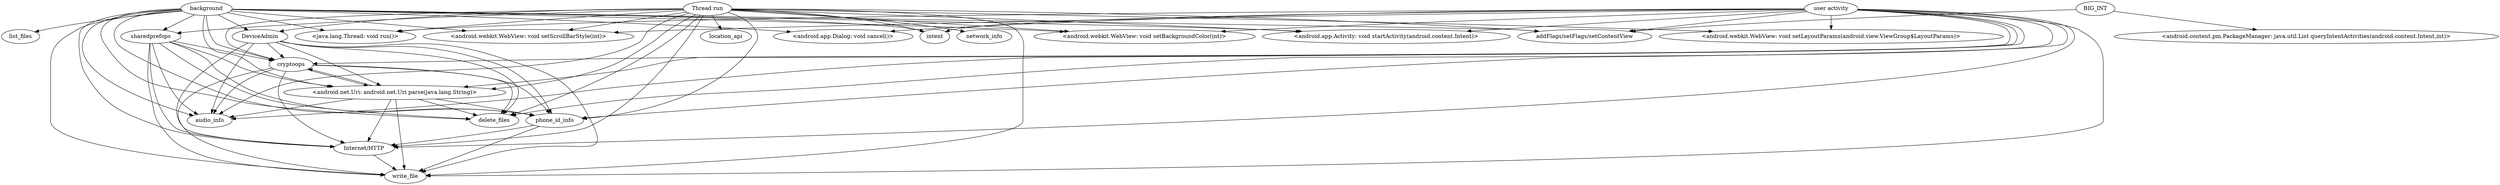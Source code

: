 strict digraph  {
	graph ["graph"="{}"];
	intent	 [domain=library,
		type=merged];
	list_files	 [domain=library,
		type=merged];
	audio_info	 [domain=library,
		type=merged];
	cryptoops	 [domain=library,
		type=merged];
	delete_files	 [domain=library,
		type=merged];
	cryptoops -> delete_files	 [deps="DATAFLOW-CALL-CALL-DATAFLOW-CALL-CALL-CALL-CALL",
		type=DEP];
	write_file	 [domain=library,
		type=merged];
	cryptoops -> write_file	 [deps="DATAFLOW-CALL-CALL-DATAFLOW-CALL-DATAFLOW-DATAFLOW",
		type=DEP];
	"<android.net.Uri: android.net.Uri parse(java.lang.String)>"	 [domain=library,
		type=SENSITIVE_METHOD];
	cryptoops -> "<android.net.Uri: android.net.Uri parse(java.lang.String)>"	 [deps="DATAFLOW-CALL-CALL-DATAFLOW-CALL-CALL",
		type=DEP];
	cryptoops -> audio_info	 [deps="DATAFLOW-CALL-CALL-DATAFLOW-CALL-CALL",
		type=DEP];
	phone_id_info	 [domain=library,
		type=merged];
	cryptoops -> phone_id_info	 [deps="DATAFLOW-CALL-CALL-DATAFLOW-CALL",
		type=DEP];
	"Internet/HTTP"	 [domain=library,
		type=merged];
	cryptoops -> "Internet/HTTP"	 [deps="DATAFLOW-CALL-CALL-DATAFLOW-CALL-DATAFLOW",
		type=DEP];
	sharedprefops	 [domain=library,
		type=merged];
	sharedprefops -> "<android.net.Uri: android.net.Uri parse(java.lang.String)>"	 [deps="DATAFLOW-CALL-DATAFLOW-CALL-CALL",
		type=DEP];
	sharedprefops -> delete_files	 [deps="DATAFLOW-CALL-DATAFLOW-CALL-CALL-CALL-CALL",
		type=DEP];
	sharedprefops -> write_file	 [deps="CALL-DATAFLOW-DATAFLOW",
		type=DEP];
	sharedprefops -> cryptoops	 [deps="DATAFLOW-CALL-DATAFLOW-CALL-CALL-CALL-CALL-CALL",
		type=DEP];
	sharedprefops -> audio_info	 [deps="DATAFLOW-CALL-DATAFLOW-CALL-CALL",
		type=DEP];
	sharedprefops -> phone_id_info	 [deps="DATAFLOW-CALL-DATAFLOW-CALL",
		type=DEP];
	sharedprefops -> "Internet/HTTP"	 [deps="CALL-DATAFLOW",
		type=DEP];
	BIG_INT	 [domain=library,
		type=CONST_INT];
	"<android.content.pm.PackageManager: java.util.List queryIntentActivities(android.content.Intent,int)>"	 [domain=library,
		type=SENSITIVE_METHOD];
	BIG_INT -> "<android.content.pm.PackageManager: java.util.List queryIntentActivities(android.content.Intent,int)>"	 [deps=DATAFLOW,
		type=DEP];
	"addFlags/setFlags/setContentView"	 [domain=library,
		type=merged];
	BIG_INT -> "addFlags/setFlags/setContentView"	 [deps=DATAFLOW,
		type=DEP];
	"<android.net.Uri: android.net.Uri parse(java.lang.String)>" -> delete_files	 [deps="DATAFLOW-CALL-DATAFLOW-CALL-CALL-CALL-CALL",
		type=DEP];
	"<android.net.Uri: android.net.Uri parse(java.lang.String)>" -> write_file	 [deps="DATAFLOW-CALL-DATAFLOW-CALL-DATAFLOW-DATAFLOW",
		type=DEP];
	"<android.net.Uri: android.net.Uri parse(java.lang.String)>" -> cryptoops	 [deps="DATAFLOW-CALL-DATAFLOW-CALL-CALL-CALL-CALL-CALL",
		type=DEP];
	"<android.net.Uri: android.net.Uri parse(java.lang.String)>" -> audio_info	 [deps="DATAFLOW-CALL-DATAFLOW-CALL-CALL",
		type=DEP];
	"<android.net.Uri: android.net.Uri parse(java.lang.String)>" -> phone_id_info	 [deps="DATAFLOW-CALL-DATAFLOW-CALL",
		type=DEP];
	"<android.net.Uri: android.net.Uri parse(java.lang.String)>" -> "Internet/HTTP"	 [deps="DATAFLOW-CALL-DATAFLOW-CALL-DATAFLOW",
		type=DEP];
	"<android.webkit.WebView: void setBackgroundColor(int)>"	 [domain=library,
		type=SENSITIVE_METHOD];
	"<android.app.Activity: void startActivity(android.content.Intent)>"	 [domain=library,
		type=SENSITIVE_METHOD];
	"<android.app.Dialog: void cancel()>"	 [domain=library,
		type=SENSITIVE_METHOD];
	DeviceAdmin	 [domain=library,
		type=merged];
	DeviceAdmin -> "<android.net.Uri: android.net.Uri parse(java.lang.String)>"	 [deps="FROM_SENSITIVE_PARENT_TO_SENSITIVE_API-CALL-CALL-DATAFLOW-CALL-CALL",
		type=DEP];
	DeviceAdmin -> delete_files	 [deps="FROM_SENSITIVE_PARENT_TO_SENSITIVE_API-CALL-CALL-DATAFLOW-CALL-CALL-CALL-CALL",
		type=DEP];
	DeviceAdmin -> write_file	 [deps="FROM_SENSITIVE_PARENT_TO_SENSITIVE_API-CALL-CALL-DATAFLOW-CALL-DATAFLOW-DATAFLOW",
		type=DEP];
	DeviceAdmin -> cryptoops	 [deps="FROM_SENSITIVE_PARENT_TO_SENSITIVE_API-CALL-CALL-DATAFLOW-CALL-CALL-CALL-CALL-CALL",
		type=DEP];
	DeviceAdmin -> audio_info	 [deps="FROM_SENSITIVE_PARENT_TO_SENSITIVE_API-CALL-CALL-DATAFLOW-CALL-CALL",
		type=DEP];
	DeviceAdmin -> phone_id_info	 [deps="FROM_SENSITIVE_PARENT_TO_SENSITIVE_API-CALL-CALL-DATAFLOW-CALL",
		type=DEP];
	DeviceAdmin -> "Internet/HTTP"	 [deps="FROM_SENSITIVE_PARENT_TO_SENSITIVE_API-CALL-CALL-DATAFLOW-CALL-DATAFLOW",
		type=DEP];
	"Internet/HTTP" -> write_file	 [deps=DATAFLOW,
		type=DEP];
	"<java.lang.Thread: void run()>"	 [domain=library,
		type=SENSITIVE_METHOD];
	"<android.webkit.WebView: void setScrollBarStyle(int)>"	 [domain=library,
		type=SENSITIVE_METHOD];
	location_api	 [domain=library,
		type=merged];
	network_info	 [domain=library,
		type=merged];
	"<android.webkit.WebView: void setLayoutParams(android.view.ViewGroup$LayoutParams)>"	 [domain=library,
		type=SENSITIVE_METHOD];
	phone_id_info -> "Internet/HTTP"	 [deps=DATAFLOW,
		type=DEP];
	phone_id_info -> write_file	 [deps="DATAFLOW-DATAFLOW",
		type=DEP];
	background	 [domain=library,
		type=entrypoint];
	background -> "<android.app.Dialog: void cancel()>"	 [deps=FROM_SENSITIVE_PARENT_TO_SENSITIVE_API,
		type=DEP];
	background -> "<android.net.Uri: android.net.Uri parse(java.lang.String)>"	 [deps="DATAFLOW-CALL-DATAFLOW-CALL-CALL",
		type=DEP];
	background -> "<android.webkit.WebView: void setScrollBarStyle(int)>"	 [deps="FROM_SENSITIVE_PARENT_TO_SENSITIVE_API-CALL-CALL",
		type=DEP];
	background -> "<android.webkit.WebView: void setBackgroundColor(int)>"	 [deps="FROM_SENSITIVE_PARENT_TO_SENSITIVE_API-CALL-CALL",
		type=DEP];
	background -> delete_files	 [deps="DATAFLOW-CALL-DATAFLOW-CALL-CALL-CALL-CALL",
		type=DEP];
	background -> write_file	 [deps="DATAFLOW-CALL-DATAFLOW-CALL-DATAFLOW-DATAFLOW",
		type=DEP];
	background -> cryptoops	 [deps="DATAFLOW-CALL-DATAFLOW-CALL-CALL-CALL-CALL-CALL",
		type=DEP];
	background -> audio_info	 [deps="DATAFLOW-CALL-DATAFLOW-CALL-CALL",
		type=DEP];
	background -> phone_id_info	 [deps="DATAFLOW-CALL-DATAFLOW-CALL",
		type=DEP];
	background -> "Internet/HTTP"	 [deps="DATAFLOW-CALL-DATAFLOW-CALL-DATAFLOW",
		type=DEP];
	background -> list_files	 [deps="FROM_SENSITIVE_PARENT_TO_SENSITIVE_API-CALL-CALL-CALL-CALL",
		type=DEP];
	background -> "<android.app.Activity: void startActivity(android.content.Intent)>"	 [deps="FROM_SENSITIVE_PARENT_TO_SENSITIVE_API-CALL-CALL",
		type=DEP];
	background -> "<java.lang.Thread: void run()>"	 [deps="FROM_SENSITIVE_PARENT_TO_SENSITIVE_API-CALL-CALL-CALL",
		type=DEP];
	background -> "addFlags/setFlags/setContentView"	 [deps=DOMINATE,
		type=DEP];
	background -> sharedprefops	 [deps="FROM_SENSITIVE_PARENT_TO_SENSITIVE_API-CALL-CALL-CALL-CALL-CALL",
		type=DEP];
	background -> DeviceAdmin	 [deps=FROM_SENSITIVE_PARENT_TO_SENSITIVE_API,
		type=DEP];
	background -> intent	 [deps="FROM_SENSITIVE_PARENT_TO_SENSITIVE_API-CALL-CALL",
		type=DEP];
	"user activity"	 [domain=library,
		type=entrypoint];
	"user activity" -> "<android.net.Uri: android.net.Uri parse(java.lang.String)>"	 [deps="FROM_SENSITIVE_PARENT_TO_SENSITIVE_API-CALL",
		type=DEP];
	"user activity" -> delete_files	 [deps="FROM_SENSITIVE_PARENT_TO_SENSITIVE_API-CALL-DATAFLOW-CALL-CALL-CALL-CALL",
		type=DEP];
	"user activity" -> write_file	 [deps="FROM_SENSITIVE_PARENT_TO_SENSITIVE_API-CALL-CALL-CALL",
		type=DEP];
	"user activity" -> cryptoops	 [deps="FROM_SENSITIVE_PARENT_TO_SENSITIVE_API-CALL-DATAFLOW-CALL-CALL-CALL-CALL-CALL",
		type=DEP];
	"user activity" -> audio_info	 [deps="FROM_SENSITIVE_PARENT_TO_SENSITIVE_API-CALL-DATAFLOW-CALL-CALL",
		type=DEP];
	"user activity" -> phone_id_info	 [deps="FROM_SENSITIVE_PARENT_TO_SENSITIVE_API-CALL-DATAFLOW-CALL",
		type=DEP];
	"user activity" -> "Internet/HTTP"	 [deps="FROM_SENSITIVE_PARENT_TO_SENSITIVE_API-CALL-CALL-CALL",
		type=DEP];
	"user activity" -> "<android.app.Activity: void startActivity(android.content.Intent)>"	 [deps="FROM_SENSITIVE_PARENT_TO_SENSITIVE_API-CALL",
		type=DEP];
	"user activity" -> "<android.app.Dialog: void cancel()>"	 [deps="FROM_SENSITIVE_PARENT_TO_SENSITIVE_API-CALL",
		type=DEP];
	"user activity" -> "<java.lang.Thread: void run()>"	 [deps="FROM_SENSITIVE_PARENT_TO_SENSITIVE_API-CALL-CALL-CALL",
		type=DEP];
	"user activity" -> "addFlags/setFlags/setContentView"	 [deps="FROM_SENSITIVE_PARENT_TO_SENSITIVE_API-CALL-CALL-CALL-CALL-CALL",
		type=DEP];
	"user activity" -> intent	 [deps="FROM_SENSITIVE_PARENT_TO_SENSITIVE_API-CALL-CALL-CALL",
		type=DEP];
	"user activity" -> "<android.webkit.WebView: void setScrollBarStyle(int)>"	 [deps=FROM_SENSITIVE_PARENT_TO_SENSITIVE_API,
		type=DEP];
	"user activity" -> "<android.webkit.WebView: void setBackgroundColor(int)>"	 [deps="FROM_SENSITIVE_PARENT_TO_SENSITIVE_API-CALL-CALL-CALL-CALL-CALL-FROM_SENSITIVE_PARENT_TO_SENSITIVE_API",
		type=DEP];
	"user activity" -> "<android.webkit.WebView: void setLayoutParams(android.view.ViewGroup$LayoutParams)>"	 [deps="FROM_SENSITIVE_PARENT_TO_SENSITIVE_API-CALL-CALL-CALL-CALL",
		type=DEP];
	"Thread run"	 [domain=library,
		type=entrypoint];
	"Thread run" -> "<java.lang.Thread: void run()>"	 [deps=FROM_SENSITIVE_PARENT_TO_SENSITIVE_API,
		type=DEP];
	"Thread run" -> "<android.net.Uri: android.net.Uri parse(java.lang.String)>"	 [deps="FROM_SENSITIVE_PARENT_TO_SENSITIVE_API-CALL-CALL-CALL",
		type=DEP];
	"Thread run" -> "<android.app.Activity: void startActivity(android.content.Intent)>"	 [deps="FROM_SENSITIVE_PARENT_TO_SENSITIVE_API-CALL-CALL-CALL-CALL-CALL-CALL",
		type=DEP];
	"Thread run" -> "<android.webkit.WebView: void setScrollBarStyle(int)>"	 [deps="FROM_SENSITIVE_PARENT_TO_SENSITIVE_API-CALL-CALL-CALL-CALL-CALL-CALL",
		type=DEP];
	"Thread run" -> "<android.webkit.WebView: void setBackgroundColor(int)>"	 [deps="FROM_SENSITIVE_PARENT_TO_SENSITIVE_API-CALL-CALL-CALL-CALL-CALL-CALL",
		type=DEP];
	"Thread run" -> "<android.webkit.WebView: void setLayoutParams(android.view.ViewGroup$LayoutParams)>"	 [deps="FROM_SENSITIVE_PARENT_TO_SENSITIVE_API-CALL-CALL-CALL-CALL-CALL",
		type=DEP];
	"Thread run" -> "addFlags/setFlags/setContentView"	 [deps="FROM_SENSITIVE_PARENT_TO_SENSITIVE_API-CALL-CALL",
		type=DEP];
	"Thread run" -> DeviceAdmin	 [deps="FROM_SENSITIVE_PARENT_TO_SENSITIVE_API-CALL",
		type=DEP];
	"Thread run" -> delete_files	 [deps="FROM_SENSITIVE_PARENT_TO_SENSITIVE_API-CALL-CALL-CALL-CALL-CALL",
		type=DEP];
	"Thread run" -> write_file	 [deps="FROM_SENSITIVE_PARENT_TO_SENSITIVE_API-CALL",
		type=DEP];
	"Thread run" -> cryptoops	 [deps="FROM_SENSITIVE_PARENT_TO_SENSITIVE_API-CALL",
		type=DEP];
	"Thread run" -> audio_info	 [deps="FROM_SENSITIVE_PARENT_TO_SENSITIVE_API-CALL-CALL-CALL",
		type=DEP];
	"Thread run" -> phone_id_info	 [deps="FROM_SENSITIVE_PARENT_TO_SENSITIVE_API-CALL-CALL",
		type=DEP];
	"Thread run" -> sharedprefops	 [deps="FROM_SENSITIVE_PARENT_TO_SENSITIVE_API-CALL",
		type=DEP];
	"Thread run" -> intent	 [deps="FROM_SENSITIVE_PARENT_TO_SENSITIVE_API-CALL-CALL-CALL-CALL-CALL-CALL",
		type=DEP];
	"Thread run" -> "Internet/HTTP"	 [deps="FROM_SENSITIVE_PARENT_TO_SENSITIVE_API-CALL",
		type=DEP];
	"Thread run" -> location_api	 [deps="FROM_SENSITIVE_PARENT_TO_SENSITIVE_API-CALL-CALL-CALL",
		type=DEP];
	"Thread run" -> network_info	 [deps="FROM_SENSITIVE_PARENT_TO_SENSITIVE_API-CALL",
		type=DEP];
}
